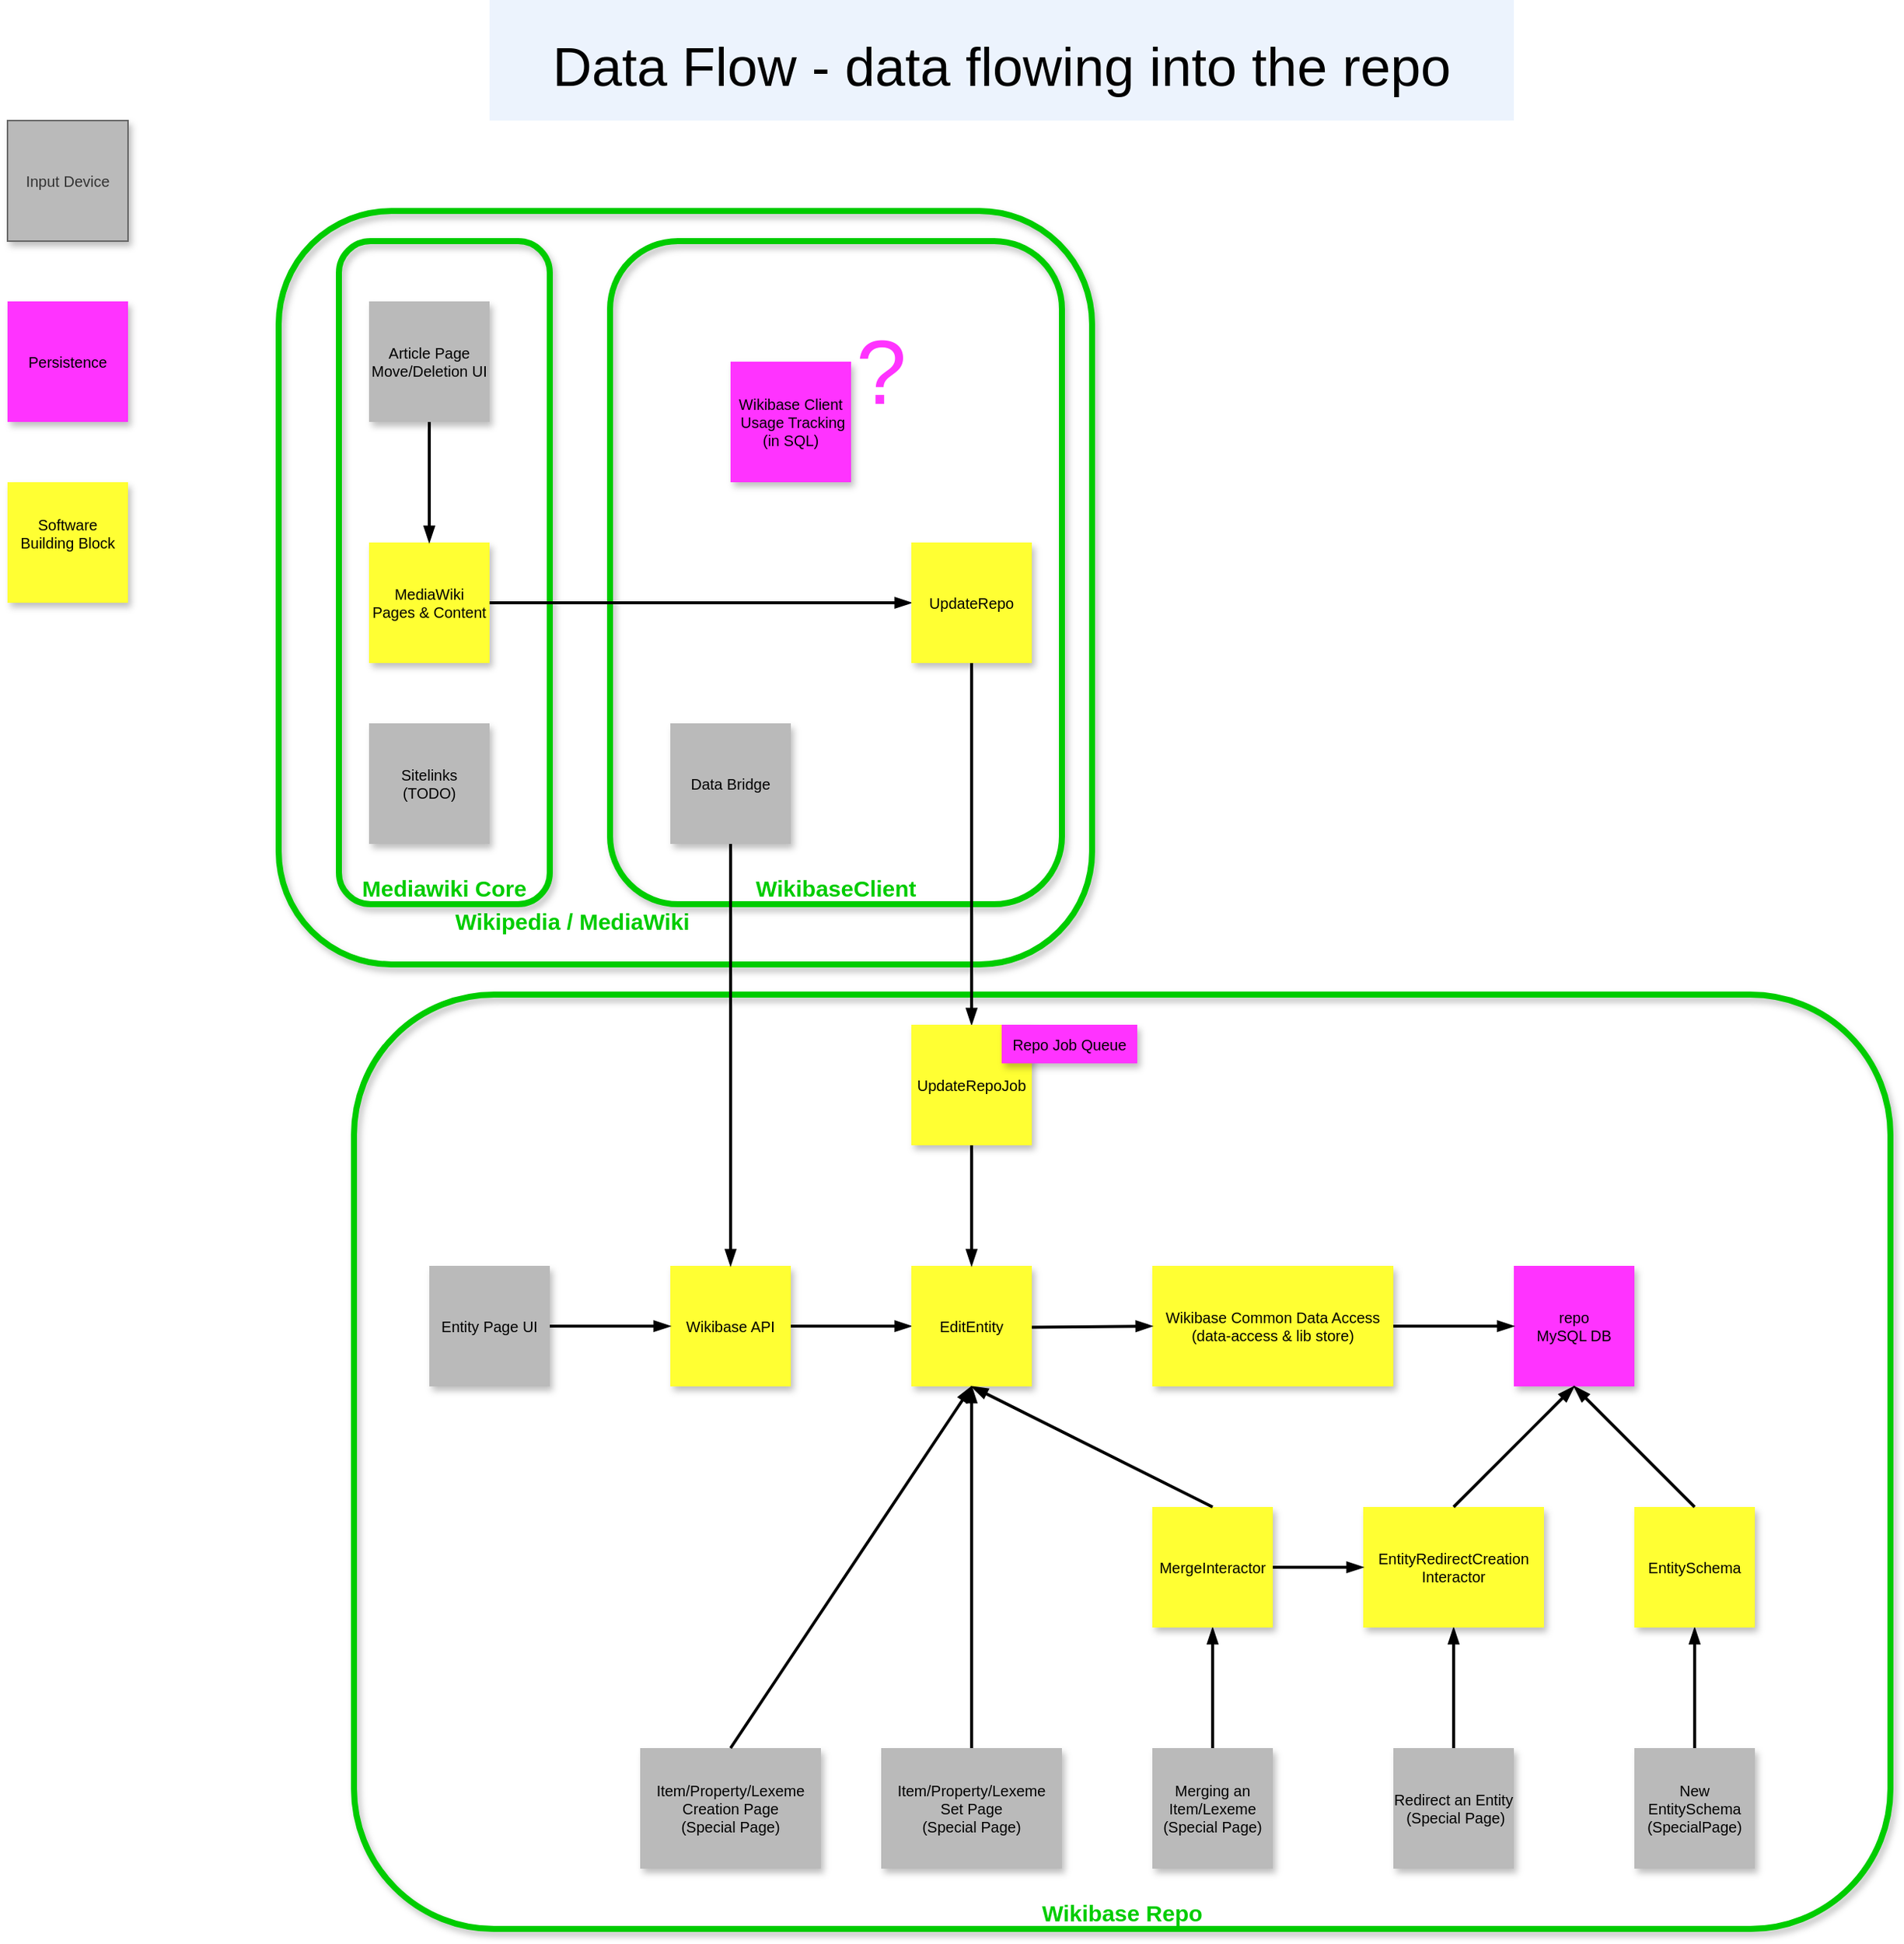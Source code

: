 <mxfile version="13.9.9" type="device"><diagram id="ZZAaw9F9bndAv2IfB5-a" name="Page-1"><mxGraphModel dx="1422" dy="825" grid="1" gridSize="10" guides="1" tooltips="1" connect="1" arrows="1" fold="1" page="1" pageScale="1" pageWidth="1500" pageHeight="1500" math="0" shadow="0"><root><mxCell id="0"/><mxCell id="1" parent="0"/><mxCell id="TE_3qL9c3l0aMvDJT0g_-89" value="Wikipedia / MediaWiki                                     &#10;" style="rounded=1;shadow=1;fontSize=15;fillColor=none;strokeColor=#00CC00;strokeWidth=4;fontColor=#00CC00;fontStyle=1;labelBorderColor=none;labelBackgroundColor=none;horizontal=1;verticalAlign=bottom;" parent="1" vertex="1"><mxGeometry x="260" y="220" width="540" height="500" as="geometry"/></mxCell><mxCell id="c4eO4l9SfviniBCiVi_P-17" value="Mediawiki Core" style="rounded=1;shadow=1;fontSize=15;fillColor=none;strokeColor=#00CC00;strokeWidth=4;fontColor=#00CC00;fontStyle=1;labelBorderColor=none;labelBackgroundColor=none;horizontal=1;verticalAlign=bottom;" parent="1" vertex="1"><mxGeometry x="300" y="240" width="140" height="440" as="geometry"/></mxCell><mxCell id="TE_3qL9c3l0aMvDJT0g_-146" value="Wikibase Repo" style="rounded=1;shadow=1;fontSize=15;fillColor=none;strokeColor=#00CC00;strokeWidth=4;fontColor=#00CC00;fontStyle=1;labelBorderColor=none;labelBackgroundColor=none;horizontal=1;verticalAlign=bottom;" parent="1" vertex="1"><mxGeometry x="310" y="740" width="1020" height="620" as="geometry"/></mxCell><mxCell id="TE_3qL9c3l0aMvDJT0g_-87" value="WikibaseClient" style="rounded=1;shadow=1;fontSize=15;fillColor=none;strokeColor=#00CC00;strokeWidth=4;fontColor=#00CC00;fontStyle=1;labelBorderColor=none;labelBackgroundColor=none;horizontal=1;verticalAlign=bottom;" parent="1" vertex="1"><mxGeometry x="480" y="240" width="300" height="440" as="geometry"/></mxCell><mxCell id="TE_3qL9c3l0aMvDJT0g_-6" value="Data Flow - data flowing into the repo" style="rounded=0;fontSize=36;opacity=50;shadow=0;fillColor=#dae8fc;strokeColor=none;" parent="1" vertex="1"><mxGeometry x="400" y="80" width="680" height="80" as="geometry"/></mxCell><mxCell id="TE_3qL9c3l0aMvDJT0g_-14" value="Persistence" style="rounded=0;shadow=1;fillColor=#FF33FF;fontSize=10;fontColor=#000000;strokeColor=none;" parent="1" vertex="1"><mxGeometry x="80" y="280" width="80" height="80" as="geometry"/></mxCell><mxCell id="TE_3qL9c3l0aMvDJT0g_-16" value="Input Device" style="rounded=0;shadow=1;fontSize=10;fontColor=#333333;strokeColor=#666666;fillColor=#BABABA;" parent="1" vertex="1"><mxGeometry x="80" y="160" width="80" height="80" as="geometry"/></mxCell><mxCell id="TE_3qL9c3l0aMvDJT0g_-18" value="Software&#10;Building Block&#10;" style="rounded=0;shadow=1;fontSize=10;fontColor=#000000;strokeColor=none;fillColor=#FFFF33;" parent="1" vertex="1"><mxGeometry x="80" y="400" width="80" height="80" as="geometry"/></mxCell><mxCell id="TE_3qL9c3l0aMvDJT0g_-109" value="Wikibase API" style="rounded=0;shadow=1;fontSize=10;fontColor=#000000;strokeColor=none;fillColor=#FFFF33;" parent="1" vertex="1"><mxGeometry x="520" y="920" width="80" height="80" as="geometry"/></mxCell><mxCell id="c4eO4l9SfviniBCiVi_P-1" value="MediaWiki&#10;Pages &amp; Content" style="rounded=0;shadow=1;fontSize=10;fontColor=#000000;strokeColor=none;fillColor=#FFFF33;" parent="1" vertex="1"><mxGeometry x="320" y="440" width="80" height="80" as="geometry"/></mxCell><mxCell id="c4eO4l9SfviniBCiVi_P-2" value="Article Page&#10;Move/Deletion UI" style="rounded=0;shadow=1;fontSize=10;fontColor=#000000;strokeColor=none;direction=west;fillColor=#BABABA;" parent="1" vertex="1"><mxGeometry x="320" y="280" width="80" height="80" as="geometry"/></mxCell><mxCell id="c4eO4l9SfviniBCiVi_P-5" value="" style="endArrow=blockThin;html=1;strokeColor=#000000;fontSize=10;fontColor=#000000;entryX=0.5;entryY=0;entryDx=0;entryDy=0;strokeWidth=2;exitX=0.5;exitY=0;exitDx=0;exitDy=0;endFill=1;" parent="1" source="c4eO4l9SfviniBCiVi_P-2" target="c4eO4l9SfviniBCiVi_P-1" edge="1"><mxGeometry width="50" height="50" relative="1" as="geometry"><mxPoint x="360" y="400" as="sourcePoint"/><mxPoint x="458.82" y="370" as="targetPoint"/></mxGeometry></mxCell><mxCell id="c4eO4l9SfviniBCiVi_P-7" value="Sitelinks&#10;(TODO)" style="rounded=0;shadow=1;fontSize=10;fontColor=#000000;strokeColor=none;direction=west;fillColor=#BABABA;" parent="1" vertex="1"><mxGeometry x="320" y="560" width="80" height="80" as="geometry"/></mxCell><mxCell id="c4eO4l9SfviniBCiVi_P-12" value="Data Bridge" style="rounded=0;shadow=1;fontSize=10;fontColor=#000000;strokeColor=none;direction=west;fillColor=#BABABA;" parent="1" vertex="1"><mxGeometry x="520" y="560" width="80" height="80" as="geometry"/></mxCell><mxCell id="c4eO4l9SfviniBCiVi_P-13" value="" style="endArrow=blockThin;html=1;strokeColor=#000000;fontSize=10;fontColor=#000000;entryX=0.5;entryY=0;entryDx=0;entryDy=0;strokeWidth=2;exitX=0.5;exitY=0;exitDx=0;exitDy=0;endFill=1;" parent="1" source="c4eO4l9SfviniBCiVi_P-12" target="TE_3qL9c3l0aMvDJT0g_-109" edge="1"><mxGeometry width="50" height="50" relative="1" as="geometry"><mxPoint x="658.82" y="610" as="sourcePoint"/><mxPoint x="560" y="600" as="targetPoint"/></mxGeometry></mxCell><mxCell id="c4eO4l9SfviniBCiVi_P-15" value="" style="group;" parent="1" vertex="1" connectable="0"><mxGeometry x="560" y="290" width="120" height="110" as="geometry"/></mxCell><mxCell id="c4eO4l9SfviniBCiVi_P-9" value="Wikibase Client&#10; Usage Tracking&#10;(in SQL)" style="rounded=0;shadow=1;fontSize=10;fontColor=#000000;strokeColor=none;fillColor=#FF33FF;direction=west;" parent="c4eO4l9SfviniBCiVi_P-15" vertex="1"><mxGeometry y="30" width="80" height="80" as="geometry"/></mxCell><mxCell id="c4eO4l9SfviniBCiVi_P-16" value="" style="endArrow=blockThin;html=1;strokeColor=#000000;fontSize=10;fontColor=#000000;entryX=0;entryY=0.5;entryDx=0;entryDy=0;strokeWidth=2;exitX=1;exitY=0.5;exitDx=0;exitDy=0;endFill=1;" parent="1" source="c4eO4l9SfviniBCiVi_P-1" target="c4eO4l9SfviniBCiVi_P-14" edge="1"><mxGeometry width="50" height="50" relative="1" as="geometry"><mxPoint x="370" y="410" as="sourcePoint"/><mxPoint x="370" y="450" as="targetPoint"/></mxGeometry></mxCell><mxCell id="c4eO4l9SfviniBCiVi_P-26" value="" style="endArrow=blockThin;html=1;strokeColor=#000000;fontSize=10;fontColor=#000000;entryX=0;entryY=0.5;entryDx=0;entryDy=0;strokeWidth=2;exitX=1;exitY=0.5;exitDx=0;exitDy=0;endFill=1;" parent="1" source="c4eO4l9SfviniBCiVi_P-27" target="TE_3qL9c3l0aMvDJT0g_-109" edge="1"><mxGeometry width="50" height="50" relative="1" as="geometry"><mxPoint x="360" y="960.71" as="sourcePoint"/><mxPoint x="450" y="930.71" as="targetPoint"/></mxGeometry></mxCell><mxCell id="c4eO4l9SfviniBCiVi_P-27" value="Entity Page UI" style="rounded=0;shadow=1;fontSize=10;fontColor=#000000;strokeColor=none;fillColor=#BABABA;" parent="1" vertex="1"><mxGeometry x="360" y="920" width="80" height="80" as="geometry"/></mxCell><mxCell id="c4eO4l9SfviniBCiVi_P-31" value="" style="endArrow=blockThin;html=1;strokeColor=#000000;fontSize=10;fontColor=#000000;entryX=0;entryY=0.5;entryDx=0;entryDy=0;strokeWidth=2;endFill=1;exitX=1;exitY=0.5;exitDx=0;exitDy=0;" parent="1" source="TE_3qL9c3l0aMvDJT0g_-109" target="c4eO4l9SfviniBCiVi_P-22" edge="1"><mxGeometry width="50" height="50" relative="1" as="geometry"><mxPoint x="600" y="1039.68" as="sourcePoint"/><mxPoint x="530" y="1049.68" as="targetPoint"/></mxGeometry></mxCell><mxCell id="c4eO4l9SfviniBCiVi_P-34" value="Item/Property/Lexeme&#10;Creation Page&#10;(Special Page)" style="rounded=0;shadow=1;fontSize=10;fontColor=#000000;strokeColor=none;fillColor=#BABABA;" parent="1" vertex="1"><mxGeometry x="500" y="1240" width="120" height="80" as="geometry"/></mxCell><mxCell id="c4eO4l9SfviniBCiVi_P-35" value="Item/Property/Lexeme&#10;Set Page&#10;(Special Page)" style="rounded=0;shadow=1;fontSize=10;fontColor=#000000;strokeColor=none;fillColor=#BABABA;" parent="1" vertex="1"><mxGeometry x="660" y="1240" width="120" height="80" as="geometry"/></mxCell><mxCell id="c4eO4l9SfviniBCiVi_P-36" value="Merging an&#10;Item/Lexeme&#10;(Special Page)" style="rounded=0;shadow=1;fontSize=10;fontColor=#000000;strokeColor=none;fillColor=#BABABA;" parent="1" vertex="1"><mxGeometry x="840" y="1240" width="80" height="80" as="geometry"/></mxCell><mxCell id="c4eO4l9SfviniBCiVi_P-37" value="Redirect an Entity&#10; (Special Page)" style="rounded=0;shadow=1;fontSize=10;fontColor=#000000;strokeColor=none;fillColor=#BABABA;" parent="1" vertex="1"><mxGeometry x="1000" y="1240" width="80" height="80" as="geometry"/></mxCell><mxCell id="c4eO4l9SfviniBCiVi_P-39" value="New&#10;EntitySchema&#10;(SpecialPage)" style="rounded=0;shadow=1;fontSize=10;fontColor=#000000;strokeColor=none;fillColor=#BABABA;" parent="1" vertex="1"><mxGeometry x="1160" y="1240" width="80" height="80" as="geometry"/></mxCell><mxCell id="c4eO4l9SfviniBCiVi_P-47" value="" style="endArrow=blockThin;html=1;strokeColor=#000000;fontSize=10;fontColor=#000000;entryX=0.5;entryY=1;entryDx=0;entryDy=0;strokeWidth=2;exitX=0.5;exitY=0;exitDx=0;exitDy=0;endFill=1;" parent="1" source="c4eO4l9SfviniBCiVi_P-35" target="c4eO4l9SfviniBCiVi_P-22" edge="1"><mxGeometry width="50" height="50" relative="1" as="geometry"><mxPoint x="720" y="1173.01" as="sourcePoint"/><mxPoint x="560" y="1119.677" as="targetPoint"/></mxGeometry></mxCell><mxCell id="c4eO4l9SfviniBCiVi_P-48" value="" style="endArrow=blockThin;html=1;strokeColor=#000000;fontSize=10;fontColor=#000000;entryX=0.5;entryY=1;entryDx=0;entryDy=0;strokeWidth=2;exitX=0.5;exitY=0;exitDx=0;exitDy=0;endFill=1;" parent="1" source="c4eO4l9SfviniBCiVi_P-34" target="c4eO4l9SfviniBCiVi_P-22" edge="1"><mxGeometry width="50" height="50" relative="1" as="geometry"><mxPoint x="730" y="1209.68" as="sourcePoint"/><mxPoint x="730" y="1036.347" as="targetPoint"/></mxGeometry></mxCell><mxCell id="c4eO4l9SfviniBCiVi_P-69" value="" style="endArrow=blockThin;html=1;strokeColor=#000000;fontSize=10;fontColor=#000000;entryX=0.5;entryY=1;entryDx=0;entryDy=0;strokeWidth=2;exitX=0.5;exitY=0;exitDx=0;exitDy=0;endFill=1;" parent="1" source="c4eO4l9SfviniBCiVi_P-36" target="TE_3qL9c3l0aMvDJT0g_-142" edge="1"><mxGeometry width="50" height="50" relative="1" as="geometry"><mxPoint x="730" y="1250" as="sourcePoint"/><mxPoint x="730" y="1076.667" as="targetPoint"/></mxGeometry></mxCell><mxCell id="c4eO4l9SfviniBCiVi_P-70" value="" style="endArrow=blockThin;html=1;strokeColor=#000000;fontSize=10;fontColor=#000000;entryX=1;entryY=0.5;entryDx=0;entryDy=0;strokeWidth=2;endFill=1;" parent="1" source="c4eO4l9SfviniBCiVi_P-37" target="TE_3qL9c3l0aMvDJT0g_-143" edge="1"><mxGeometry width="50" height="50" relative="1" as="geometry"><mxPoint x="890" y="1250" as="sourcePoint"/><mxPoint x="890" y="1210" as="targetPoint"/></mxGeometry></mxCell><mxCell id="c4eO4l9SfviniBCiVi_P-71" value="" style="endArrow=blockThin;html=1;strokeColor=#000000;fontSize=10;fontColor=#000000;entryX=1;entryY=0.5;entryDx=0;entryDy=0;strokeWidth=2;endFill=1;" parent="1" source="c4eO4l9SfviniBCiVi_P-39" target="c4eO4l9SfviniBCiVi_P-32" edge="1"><mxGeometry width="50" height="50" relative="1" as="geometry"><mxPoint x="1050" y="1250" as="sourcePoint"/><mxPoint x="1050" y="1210" as="targetPoint"/></mxGeometry></mxCell><mxCell id="TE_3qL9c3l0aMvDJT0g_-90" value="repo&#10;MySQL DB" style="rounded=0;shadow=1;fontSize=10;fontColor=#000000;strokeColor=none;fillColor=#FF33FF;direction=west;" parent="1" vertex="1"><mxGeometry x="1080" y="920" width="80" height="80" as="geometry"/></mxCell><mxCell id="TE_3qL9c3l0aMvDJT0g_-97" value="Wikibase Common Data Access&#10;(data-access &amp; lib store)" style="rounded=0;shadow=1;fontSize=10;fontColor=#000000;strokeColor=none;fillColor=#FFFF33;" parent="1" vertex="1"><mxGeometry x="840" y="920" width="160" height="80" as="geometry"/></mxCell><mxCell id="TE_3qL9c3l0aMvDJT0g_-136" value="" style="endArrow=blockThin;html=1;strokeColor=#000000;fontSize=10;fontColor=#000000;strokeWidth=2;exitX=1;exitY=0.5;exitDx=0;exitDy=0;endFill=1;entryX=1;entryY=0.5;entryDx=0;entryDy=0;" parent="1" source="TE_3qL9c3l0aMvDJT0g_-97" target="TE_3qL9c3l0aMvDJT0g_-90" edge="1"><mxGeometry x="310" y="819.68" width="50" height="50" as="geometry"><mxPoint x="1250.0" y="967.116" as="sourcePoint"/><mxPoint x="1040" y="960.706" as="targetPoint"/></mxGeometry></mxCell><mxCell id="TE_3qL9c3l0aMvDJT0g_-142" value="MergeInteractor" style="rounded=0;shadow=1;fontSize=10;fontColor=#000000;strokeColor=none;direction=east;fillColor=#FFFF33;" parent="1" vertex="1"><mxGeometry x="840" y="1079.997" width="80" height="80" as="geometry"/></mxCell><mxCell id="TE_3qL9c3l0aMvDJT0g_-143" value="EntityRedirectCreation&#10;Interactor" style="rounded=0;shadow=1;fontSize=10;fontColor=#000000;strokeColor=none;fillColor=#FFFF33;direction=south;" parent="1" vertex="1"><mxGeometry x="980" y="1079.997" width="120" height="80" as="geometry"/></mxCell><mxCell id="TE_3qL9c3l0aMvDJT0g_-144" value="" style="endArrow=blockThin;html=1;strokeColor=#000000;fontSize=10;fontColor=#000000;entryX=0.5;entryY=0;entryDx=0;entryDy=0;strokeWidth=2;exitX=0;exitY=0.5;exitDx=0;exitDy=0;endFill=1;" parent="1" source="TE_3qL9c3l0aMvDJT0g_-143" target="TE_3qL9c3l0aMvDJT0g_-90" edge="1"><mxGeometry x="310" y="819.68" width="50" height="50" as="geometry"><mxPoint x="1530" y="941.475" as="sourcePoint"/><mxPoint x="1210" y="1018.398" as="targetPoint"/></mxGeometry></mxCell><mxCell id="TE_3qL9c3l0aMvDJT0g_-145" value="" style="endArrow=blockThin;html=1;strokeColor=#000000;fontSize=10;fontColor=#000000;entryX=0.5;entryY=1;entryDx=0;entryDy=0;strokeWidth=2;exitX=1;exitY=0.5;exitDx=0;exitDy=0;endFill=1;" parent="1" source="TE_3qL9c3l0aMvDJT0g_-142" target="TE_3qL9c3l0aMvDJT0g_-143" edge="1"><mxGeometry x="310" y="860.0" width="50" height="50" as="geometry"><mxPoint x="1450" y="949.162" as="sourcePoint"/><mxPoint x="1050" y="949.162" as="targetPoint"/></mxGeometry></mxCell><mxCell id="c4eO4l9SfviniBCiVi_P-14" value="UpdateRepo" style="rounded=0;shadow=1;fontSize=10;fontColor=#000000;strokeColor=none;fillColor=#FFFF33;" parent="1" vertex="1"><mxGeometry x="680" y="439.998" width="80" height="80" as="geometry"/></mxCell><mxCell id="c4eO4l9SfviniBCiVi_P-11" value="?" style="rounded=0;fillColor=none;strokeColor=none;fontSize=60;fontColor=#FF33FF;" parent="1" vertex="1"><mxGeometry x="640" y="300.004" width="40" height="38.462" as="geometry"/></mxCell><mxCell id="c4eO4l9SfviniBCiVi_P-18" value="" style="endArrow=blockThin;html=1;strokeColor=#000000;fontSize=10;fontColor=#000000;entryX=0.5;entryY=0;entryDx=0;entryDy=0;strokeWidth=2;exitX=0.5;exitY=1;exitDx=0;exitDy=0;endFill=1;" parent="1" source="c4eO4l9SfviniBCiVi_P-14" target="c4eO4l9SfviniBCiVi_P-19" edge="1"><mxGeometry x="310" y="740" width="50" height="50" as="geometry"><mxPoint x="610" y="631.026" as="sourcePoint"/><mxPoint x="610" y="656.667" as="targetPoint"/></mxGeometry></mxCell><mxCell id="c4eO4l9SfviniBCiVi_P-22" value="EditEntity" style="rounded=0;shadow=1;fontSize=10;fontColor=#000000;strokeColor=none;fillColor=#FFFF33;" parent="1" vertex="1"><mxGeometry x="680" y="920" width="80" height="80" as="geometry"/></mxCell><mxCell id="TE_3qL9c3l0aMvDJT0g_-120" value="" style="endArrow=blockThin;html=1;strokeColor=#000000;fontSize=10;fontColor=#000000;entryX=0.5;entryY=1;entryDx=0;entryDy=0;strokeWidth=2;exitX=0.5;exitY=0;exitDx=0;exitDy=0;endFill=1;" parent="1" source="TE_3qL9c3l0aMvDJT0g_-142" target="c4eO4l9SfviniBCiVi_P-22" edge="1"><mxGeometry x="310" y="819.68" width="50" height="50" as="geometry"><mxPoint x="820.0" y="1165.193" as="sourcePoint"/><mxPoint x="910.0" y="1248.526" as="targetPoint"/></mxGeometry></mxCell><mxCell id="c4eO4l9SfviniBCiVi_P-29" value="" style="endArrow=blockThin;html=1;strokeColor=#000000;fontSize=10;fontColor=#000000;entryX=0;entryY=0.5;entryDx=0;entryDy=0;strokeWidth=2;endFill=1;" parent="1" target="TE_3qL9c3l0aMvDJT0g_-97" edge="1"><mxGeometry x="310" y="819.68" width="50" height="50" as="geometry"><mxPoint x="760" y="960.706" as="sourcePoint"/><mxPoint x="690" y="967.116" as="targetPoint"/></mxGeometry></mxCell><mxCell id="c4eO4l9SfviniBCiVi_P-32" value="EntitySchema" style="rounded=0;shadow=1;fontSize=10;fontColor=#000000;strokeColor=none;fillColor=#FFFF33;direction=south;" parent="1" vertex="1"><mxGeometry x="1160" y="1079.997" width="80" height="80" as="geometry"/></mxCell><mxCell id="c4eO4l9SfviniBCiVi_P-33" value="" style="endArrow=blockThin;html=1;strokeColor=#000000;fontSize=10;fontColor=#000000;entryX=0.5;entryY=0;entryDx=0;entryDy=0;strokeWidth=2;exitX=0;exitY=0.5;exitDx=0;exitDy=0;endFill=1;" parent="1" source="c4eO4l9SfviniBCiVi_P-32" target="TE_3qL9c3l0aMvDJT0g_-90" edge="1"><mxGeometry x="310" y="819.68" width="50" height="50" as="geometry"><mxPoint x="970.0" y="1042.757" as="sourcePoint"/><mxPoint x="1050.0" y="992.757" as="targetPoint"/></mxGeometry></mxCell><mxCell id="c4eO4l9SfviniBCiVi_P-72" value="" style="endArrow=blockThin;html=1;strokeColor=#000000;fontSize=10;fontColor=#000000;entryX=0.5;entryY=0;entryDx=0;entryDy=0;strokeWidth=2;endFill=1;exitX=0.5;exitY=1;exitDx=0;exitDy=0;" parent="1" source="c4eO4l9SfviniBCiVi_P-19" target="c4eO4l9SfviniBCiVi_P-22" edge="1"><mxGeometry width="50" height="50" relative="1" as="geometry"><mxPoint x="610" y="930.71" as="sourcePoint"/><mxPoint x="690" y="930.71" as="targetPoint"/></mxGeometry></mxCell><mxCell id="c4eO4l9SfviniBCiVi_P-73" value="" style="group;" parent="1" vertex="1" connectable="0"><mxGeometry x="680" y="760.001" width="150" height="80.001" as="geometry"/></mxCell><mxCell id="c4eO4l9SfviniBCiVi_P-19" value="UpdateRepoJob" style="rounded=0;shadow=1;fontSize=10;fontColor=#000000;strokeColor=none;fillColor=#FFFF33;" parent="c4eO4l9SfviniBCiVi_P-73" vertex="1"><mxGeometry y="0.001" width="80" height="80" as="geometry"/></mxCell><mxCell id="c4eO4l9SfviniBCiVi_P-20" value="Repo Job Queue" style="rounded=0;shadow=1;fontSize=10;fontColor=#000000;strokeColor=none;fillColor=#FF33FF;direction=west;" parent="c4eO4l9SfviniBCiVi_P-73" vertex="1"><mxGeometry x="60" width="90" height="25.641" as="geometry"/></mxCell></root></mxGraphModel></diagram></mxfile>